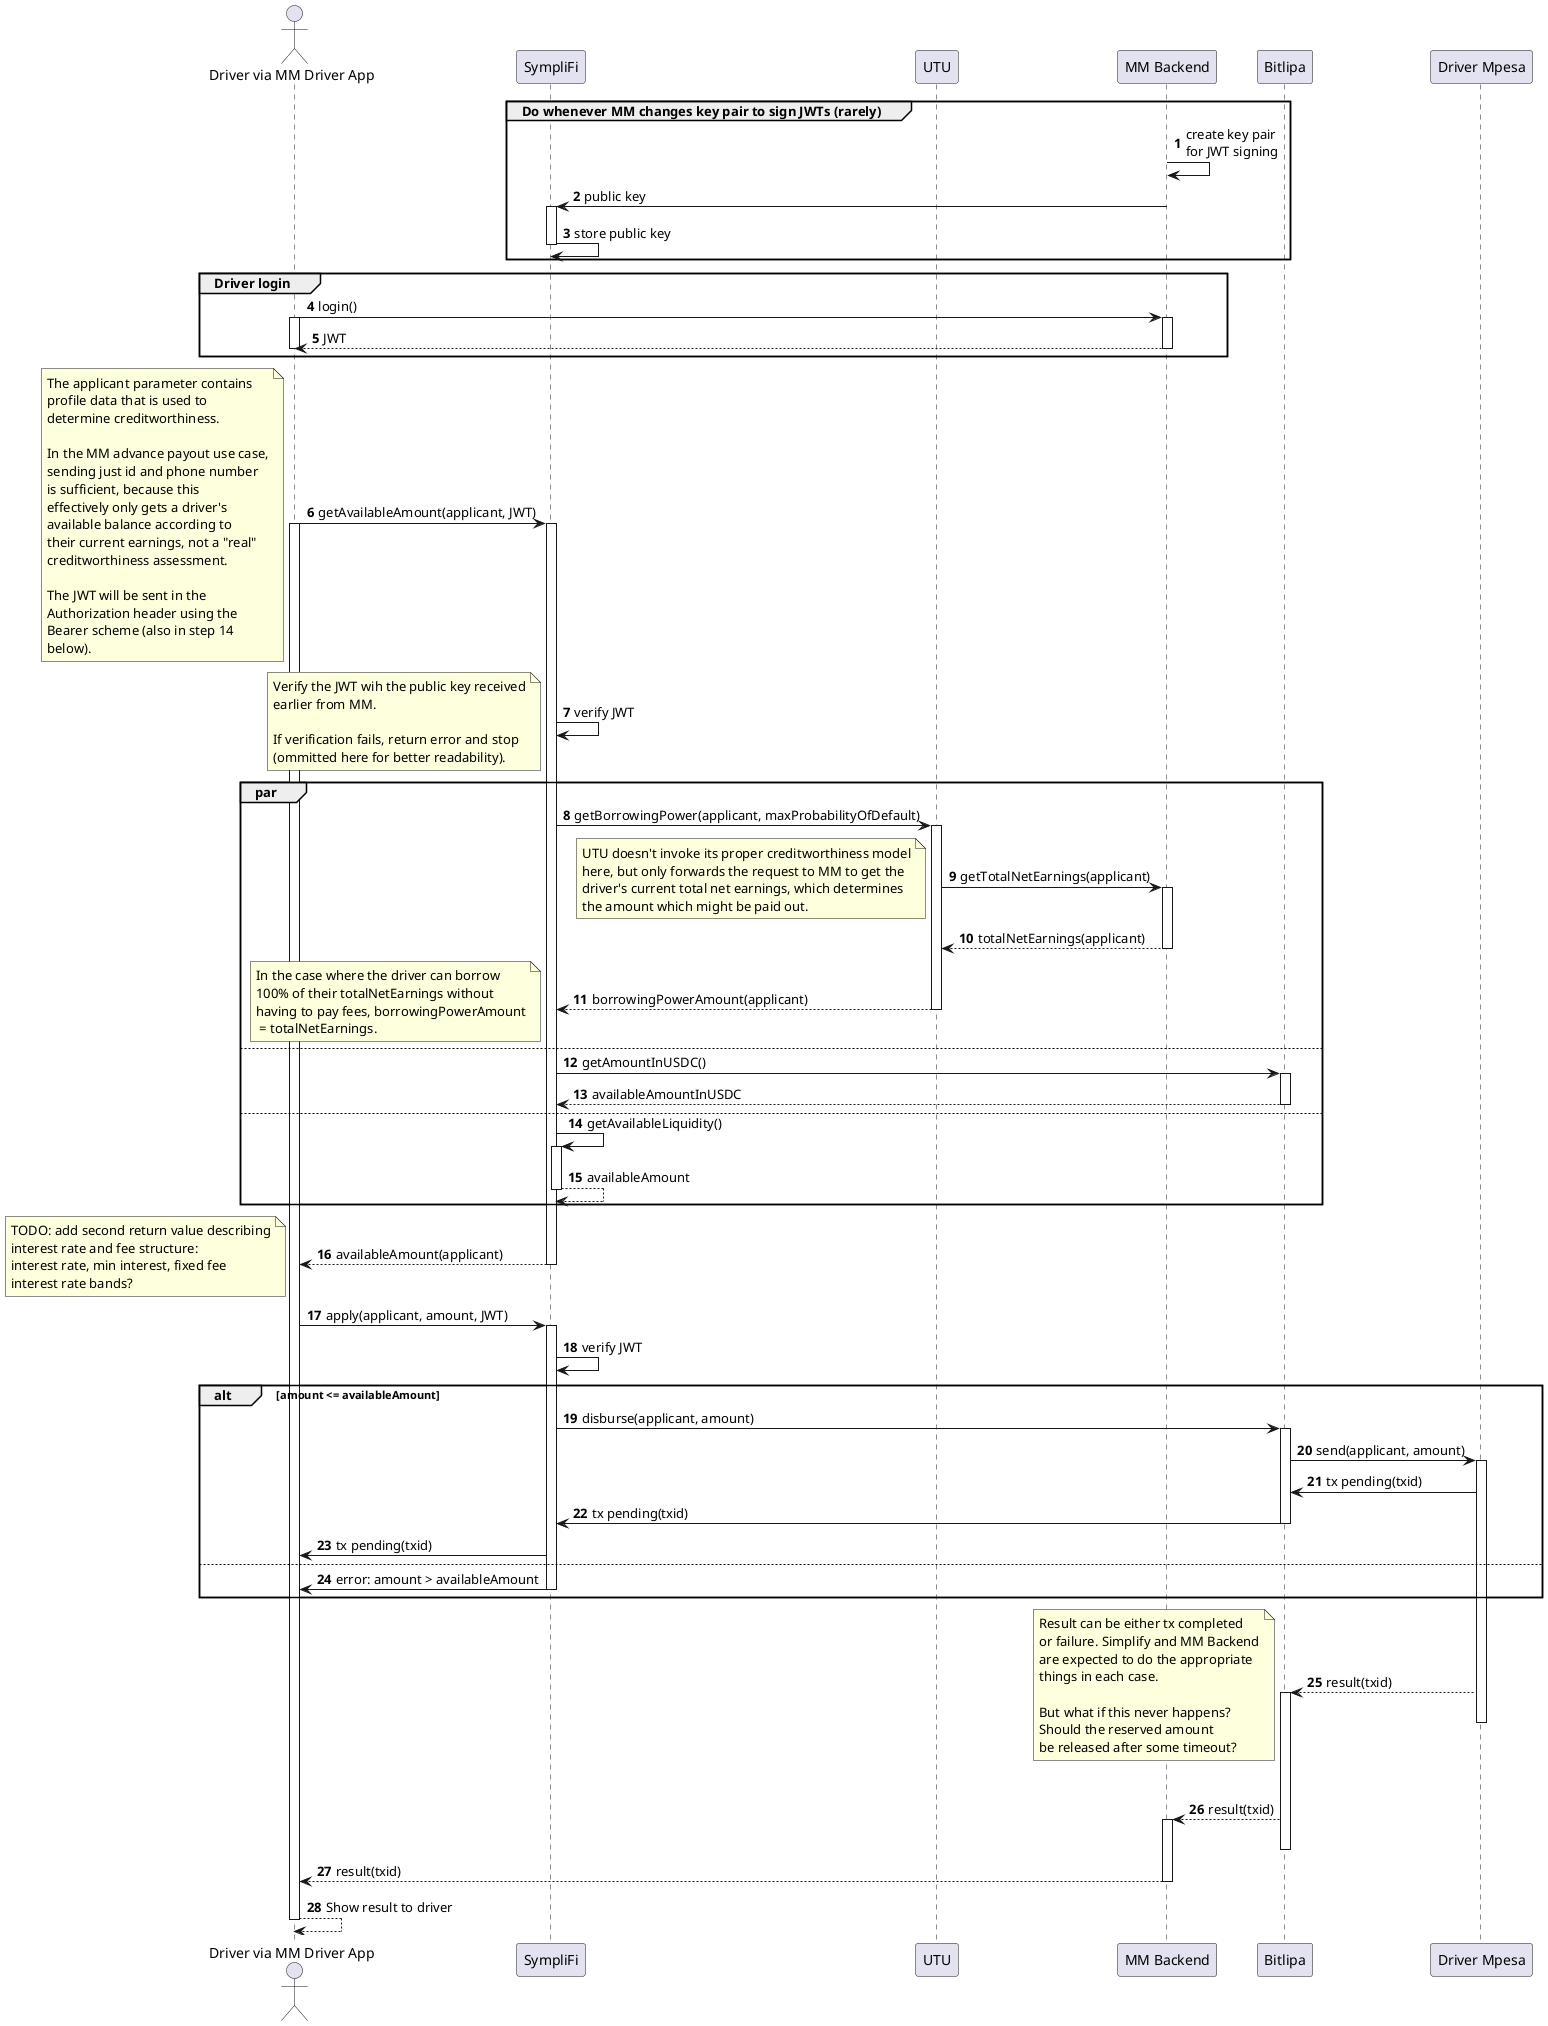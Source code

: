 @startuml
'https://plantuml.com/sequence-diagram

autonumber

actor "Driver via MM Driver App" As MMd
participant SympliFi As S
participant UTU As U
participant "MM Backend" As MMb
participant Bitlipa As B
participant "Driver Mpesa" As M

group Do whenever MM changes key pair to sign JWTs (rarely)
MMb -> MMb : create key pair\nfor JWT signing
MMb -> S ++ : public key
S -> S: store public key
deactivate S
end group

group Driver login
MMd -> MMb ++ : login()
activate MMd
return JWT
deactivate MMd
end group

MMd -> S ++ : getAvailableAmount(applicant, JWT)
activate MMd
note left
The applicant parameter contains
profile data that is used to
determine creditworthiness.

In the MM advance payout use case,
sending just id and phone number
is sufficient, because this
effectively only gets a driver's
available balance according to
their current earnings, not a "real"
creditworthiness assessment.

The JWT will be sent in the
Authorization header using the
Bearer scheme (also in step 14
below).
end note

S -> S : verify JWT
note left
Verify the JWT wih the public key received
earlier from MM.

If verification fails, return error and stop
(ommitted here for better readability).
end note

par
S -> U ++ : getBorrowingPower(applicant, maxProbabilityOfDefault)
U -> MMb ++ : getTotalNetEarnings(applicant)
note left
UTU doesn't invoke its proper creditworthiness model
here, but only forwards the request to MM to get the
driver's current total net earnings, which determines
the amount which might be paid out.
end note

return totalNetEarnings(applicant)
return borrowingPowerAmount(applicant)
note left
In the case where the driver can borrow
100% of their totalNetEarnings without
having to pay fees, borrowingPowerAmount
 = totalNetEarnings.
end note

also
S -> B ++ : getAmountInUSDC()
return availableAmountInUSDC

also
S -> S ++ : getAvailableLiquidity()
return availableAmount
end par

return availableAmount(applicant)
note left
TODO: add second return value describing
interest rate and fee structure:
interest rate, min interest, fixed fee
interest rate bands?
end note


    MMd -> S ++ : apply(applicant, amount, JWT)
    S -> S : verify JWT

    alt amount <= availableAmount
      S -> B ++ : disburse(applicant, amount)

      B -> M ++ : send(applicant, amount)
      M -> B : tx pending(txid)
      B -> S : tx pending(txid)
      deactivate B
      S -> MMd : tx pending(txid)
    else
      S -> MMd : error: amount > availableAmount
      deactivate S
    end


M --> B ++ : result(txid)
deactivate M
note left
    Result can be either tx completed
    or failure. Simplify and MM Backend
    are expected to do the appropriate
    things in each case.

    But what if this never happens?
    Should the reserved amount
    be released after some timeout?
end note
B --> MMb ++ : result(txid)
deactivate B
deactivate S
MMb --> MMd : result(txid)
deactivate MMb
MMd --> MMd : Show result to driver
deactivate MMd
@enduml